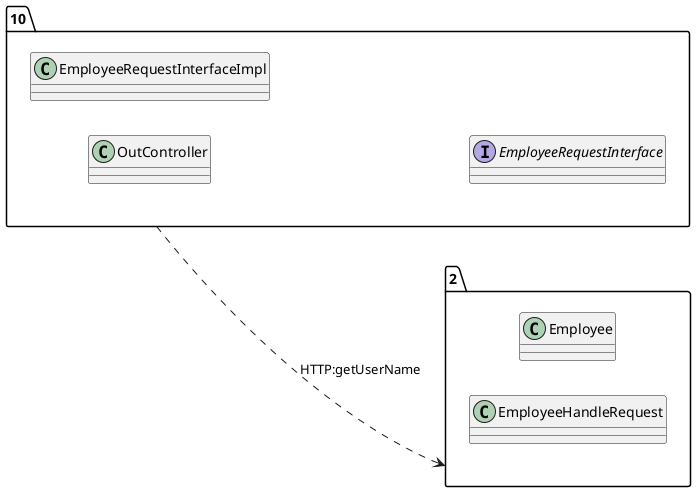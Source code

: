 @startuml 
allow_mixing
left to right direction
package "10"{
class OutController
class EmployeeRequestInterfaceImpl
interface EmployeeRequestInterface

}
package "2"{
class Employee
class EmployeeHandleRequest

}
"10" ..> "2":HTTP:getUserName
@enduml